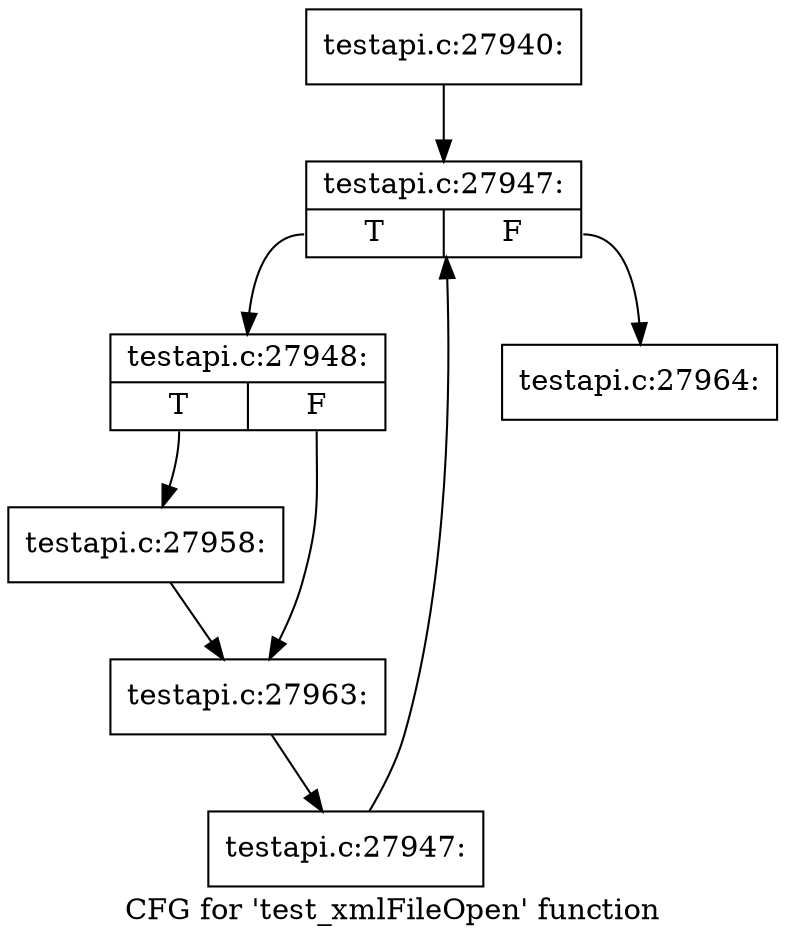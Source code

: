 digraph "CFG for 'test_xmlFileOpen' function" {
	label="CFG for 'test_xmlFileOpen' function";

	Node0x4fdf430 [shape=record,label="{testapi.c:27940:}"];
	Node0x4fdf430 -> Node0x4fe6e00;
	Node0x4fe6e00 [shape=record,label="{testapi.c:27947:|{<s0>T|<s1>F}}"];
	Node0x4fe6e00:s0 -> Node0x4fe70e0;
	Node0x4fe6e00:s1 -> Node0x4fe6c60;
	Node0x4fe70e0 [shape=record,label="{testapi.c:27948:|{<s0>T|<s1>F}}"];
	Node0x4fe70e0:s0 -> Node0x4fe7f30;
	Node0x4fe70e0:s1 -> Node0x4fe8700;
	Node0x4fe7f30 [shape=record,label="{testapi.c:27958:}"];
	Node0x4fe7f30 -> Node0x4fe8700;
	Node0x4fe8700 [shape=record,label="{testapi.c:27963:}"];
	Node0x4fe8700 -> Node0x4fe7050;
	Node0x4fe7050 [shape=record,label="{testapi.c:27947:}"];
	Node0x4fe7050 -> Node0x4fe6e00;
	Node0x4fe6c60 [shape=record,label="{testapi.c:27964:}"];
}
